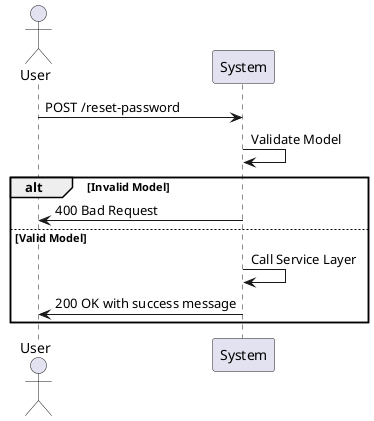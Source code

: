 
@startuml
actor User
participant System

User -> System: POST /reset-password
System -> System: Validate Model
alt Invalid Model
    System -> User: 400 Bad Request
else Valid Model
    System -> System: Call Service Layer
    System -> User: 200 OK with success message
end
@enduml
